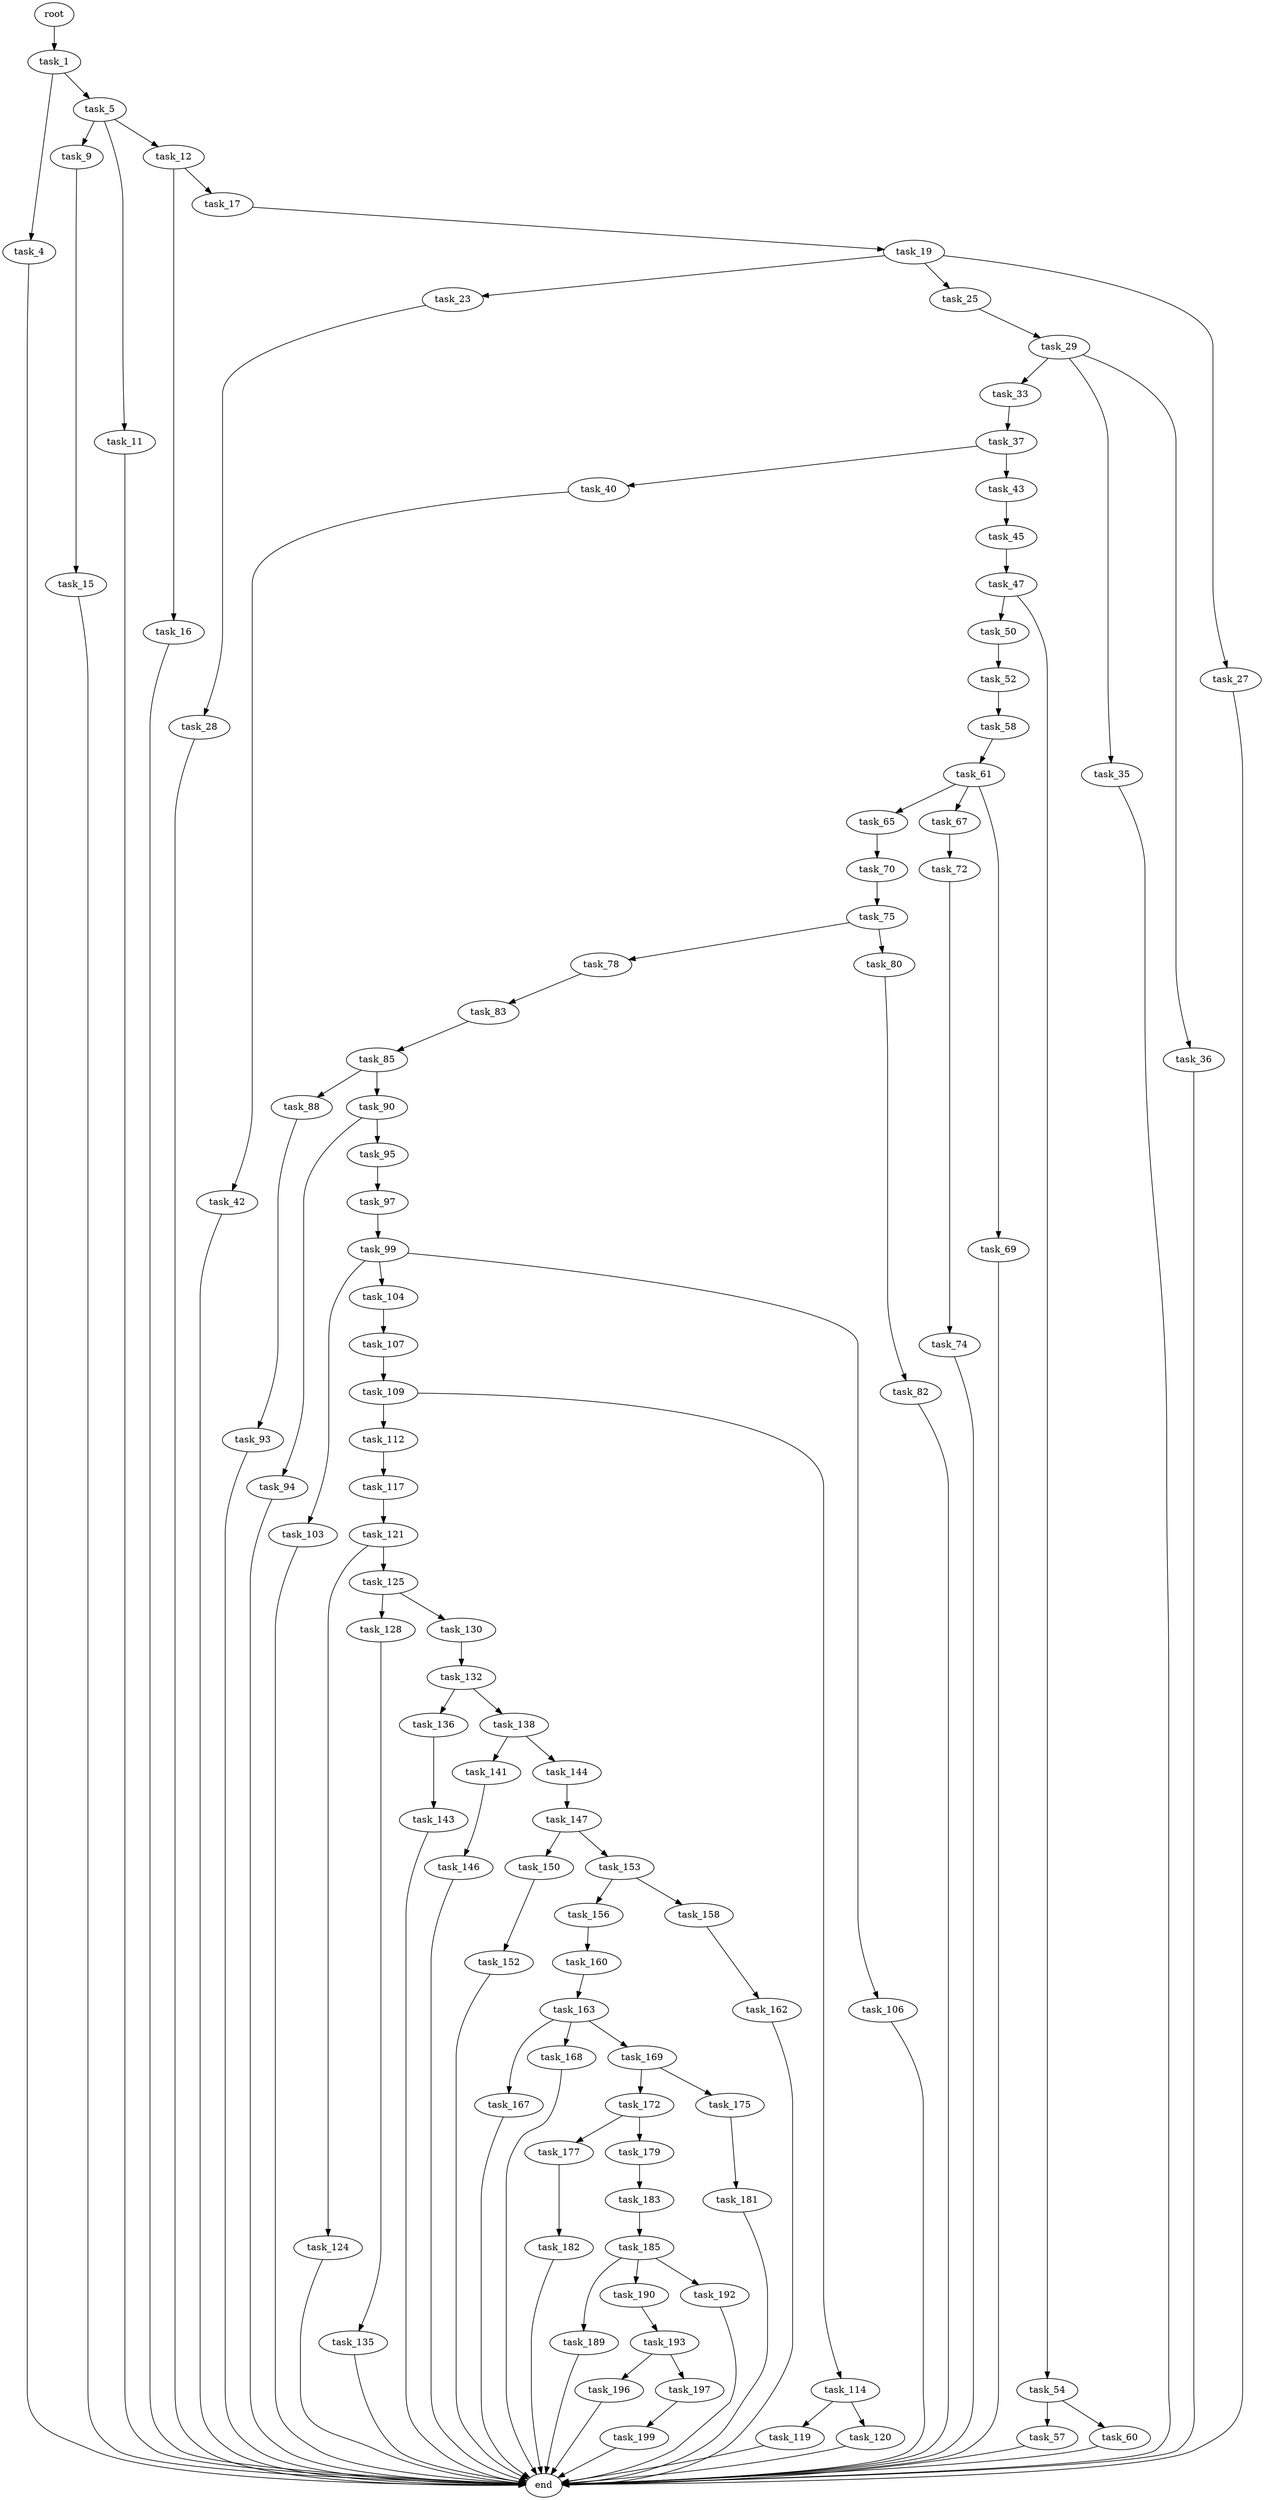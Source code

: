 digraph G {
  root [size="0.000000"];
  task_1 [size="28991029248.000000"];
  task_4 [size="8589934592.000000"];
  task_5 [size="34209616260.000000"];
  task_9 [size="368293445632.000000"];
  task_11 [size="519007867646.000000"];
  task_12 [size="1073741824000.000000"];
  task_15 [size="3931508135.000000"];
  task_16 [size="1391707379.000000"];
  task_17 [size="6357725300.000000"];
  task_19 [size="1870780871.000000"];
  task_23 [size="1073741824000.000000"];
  task_25 [size="1737240543.000000"];
  task_27 [size="1528263845.000000"];
  task_28 [size="368293445632.000000"];
  task_29 [size="68719476736.000000"];
  task_33 [size="8589934592.000000"];
  task_35 [size="848272163116.000000"];
  task_36 [size="38503889548.000000"];
  task_37 [size="14882042406.000000"];
  task_40 [size="39136577787.000000"];
  task_42 [size="54395294799.000000"];
  task_43 [size="677410359786.000000"];
  task_45 [size="605181974373.000000"];
  task_47 [size="1324427567246.000000"];
  task_50 [size="231928233984.000000"];
  task_52 [size="28197466720.000000"];
  task_54 [size="4994659214.000000"];
  task_57 [size="1698342235.000000"];
  task_58 [size="782757789696.000000"];
  task_60 [size="2854546736.000000"];
  task_61 [size="12600769427.000000"];
  task_65 [size="68719476736.000000"];
  task_67 [size="134217728000.000000"];
  task_69 [size="231928233984.000000"];
  task_70 [size="82265447535.000000"];
  task_72 [size="7935238465.000000"];
  task_74 [size="37532659625.000000"];
  task_75 [size="68719476736.000000"];
  task_78 [size="231928233984.000000"];
  task_80 [size="16577081472.000000"];
  task_82 [size="17855844081.000000"];
  task_83 [size="1159663072572.000000"];
  task_85 [size="153114708328.000000"];
  task_88 [size="44774675520.000000"];
  task_90 [size="11162391863.000000"];
  task_93 [size="249355027849.000000"];
  task_94 [size="1073741824000.000000"];
  task_95 [size="795711111.000000"];
  task_97 [size="658662782401.000000"];
  task_99 [size="14793178782.000000"];
  task_103 [size="8419701170.000000"];
  task_104 [size="1803168611.000000"];
  task_106 [size="1324010559.000000"];
  task_107 [size="41275250642.000000"];
  task_109 [size="19638550012.000000"];
  task_112 [size="4196115767.000000"];
  task_114 [size="55174288564.000000"];
  task_117 [size="1575238145.000000"];
  task_119 [size="17364180259.000000"];
  task_120 [size="18634298478.000000"];
  task_121 [size="231928233984.000000"];
  task_124 [size="5688462704.000000"];
  task_125 [size="1073741824000.000000"];
  task_128 [size="8095938485.000000"];
  task_130 [size="356412368079.000000"];
  task_132 [size="11974867203.000000"];
  task_135 [size="549755813888.000000"];
  task_136 [size="782757789696.000000"];
  task_138 [size="231928233984.000000"];
  task_141 [size="20570548099.000000"];
  task_143 [size="134217728000.000000"];
  task_144 [size="1073741824000.000000"];
  task_146 [size="400558142305.000000"];
  task_147 [size="2298244505.000000"];
  task_150 [size="92904401189.000000"];
  task_152 [size="42864006728.000000"];
  task_153 [size="155373901309.000000"];
  task_156 [size="28488520229.000000"];
  task_158 [size="5174441501.000000"];
  task_160 [size="690524276118.000000"];
  task_162 [size="1178021546272.000000"];
  task_163 [size="782757789696.000000"];
  task_167 [size="4948446835.000000"];
  task_168 [size="368293445632.000000"];
  task_169 [size="9347022947.000000"];
  task_172 [size="33799674917.000000"];
  task_175 [size="134217728000.000000"];
  task_177 [size="28991029248.000000"];
  task_179 [size="7331702987.000000"];
  task_181 [size="825965625.000000"];
  task_182 [size="68719476736.000000"];
  task_183 [size="28991029248.000000"];
  task_185 [size="2173573288.000000"];
  task_189 [size="37307530711.000000"];
  task_190 [size="1495292082.000000"];
  task_192 [size="1073741824000.000000"];
  task_193 [size="18311191478.000000"];
  task_196 [size="158955877672.000000"];
  task_197 [size="7098966668.000000"];
  task_199 [size="68719476736.000000"];
  end [size="0.000000"];

  root -> task_1 [size="1.000000"];
  task_1 -> task_4 [size="75497472.000000"];
  task_1 -> task_5 [size="75497472.000000"];
  task_4 -> end [size="1.000000"];
  task_5 -> task_9 [size="838860800.000000"];
  task_5 -> task_11 [size="838860800.000000"];
  task_5 -> task_12 [size="838860800.000000"];
  task_9 -> task_15 [size="411041792.000000"];
  task_11 -> end [size="1.000000"];
  task_12 -> task_16 [size="838860800.000000"];
  task_12 -> task_17 [size="838860800.000000"];
  task_15 -> end [size="1.000000"];
  task_16 -> end [size="1.000000"];
  task_17 -> task_19 [size="679477248.000000"];
  task_19 -> task_23 [size="33554432.000000"];
  task_19 -> task_25 [size="33554432.000000"];
  task_19 -> task_27 [size="33554432.000000"];
  task_23 -> task_28 [size="838860800.000000"];
  task_25 -> task_29 [size="33554432.000000"];
  task_27 -> end [size="1.000000"];
  task_28 -> end [size="1.000000"];
  task_29 -> task_33 [size="134217728.000000"];
  task_29 -> task_35 [size="134217728.000000"];
  task_29 -> task_36 [size="134217728.000000"];
  task_33 -> task_37 [size="33554432.000000"];
  task_35 -> end [size="1.000000"];
  task_36 -> end [size="1.000000"];
  task_37 -> task_40 [size="411041792.000000"];
  task_37 -> task_43 [size="411041792.000000"];
  task_40 -> task_42 [size="33554432.000000"];
  task_42 -> end [size="1.000000"];
  task_43 -> task_45 [size="838860800.000000"];
  task_45 -> task_47 [size="536870912.000000"];
  task_47 -> task_50 [size="838860800.000000"];
  task_47 -> task_54 [size="838860800.000000"];
  task_50 -> task_52 [size="301989888.000000"];
  task_52 -> task_58 [size="679477248.000000"];
  task_54 -> task_57 [size="209715200.000000"];
  task_54 -> task_60 [size="209715200.000000"];
  task_57 -> end [size="1.000000"];
  task_58 -> task_61 [size="679477248.000000"];
  task_60 -> end [size="1.000000"];
  task_61 -> task_65 [size="411041792.000000"];
  task_61 -> task_67 [size="411041792.000000"];
  task_61 -> task_69 [size="411041792.000000"];
  task_65 -> task_70 [size="134217728.000000"];
  task_67 -> task_72 [size="209715200.000000"];
  task_69 -> end [size="1.000000"];
  task_70 -> task_75 [size="75497472.000000"];
  task_72 -> task_74 [size="301989888.000000"];
  task_74 -> end [size="1.000000"];
  task_75 -> task_78 [size="134217728.000000"];
  task_75 -> task_80 [size="134217728.000000"];
  task_78 -> task_83 [size="301989888.000000"];
  task_80 -> task_82 [size="301989888.000000"];
  task_82 -> end [size="1.000000"];
  task_83 -> task_85 [size="838860800.000000"];
  task_85 -> task_88 [size="209715200.000000"];
  task_85 -> task_90 [size="209715200.000000"];
  task_88 -> task_93 [size="33554432.000000"];
  task_90 -> task_94 [size="301989888.000000"];
  task_90 -> task_95 [size="301989888.000000"];
  task_93 -> end [size="1.000000"];
  task_94 -> end [size="1.000000"];
  task_95 -> task_97 [size="33554432.000000"];
  task_97 -> task_99 [size="411041792.000000"];
  task_99 -> task_103 [size="838860800.000000"];
  task_99 -> task_104 [size="838860800.000000"];
  task_99 -> task_106 [size="838860800.000000"];
  task_103 -> end [size="1.000000"];
  task_104 -> task_107 [size="134217728.000000"];
  task_106 -> end [size="1.000000"];
  task_107 -> task_109 [size="838860800.000000"];
  task_109 -> task_112 [size="536870912.000000"];
  task_109 -> task_114 [size="536870912.000000"];
  task_112 -> task_117 [size="75497472.000000"];
  task_114 -> task_119 [size="75497472.000000"];
  task_114 -> task_120 [size="75497472.000000"];
  task_117 -> task_121 [size="33554432.000000"];
  task_119 -> end [size="1.000000"];
  task_120 -> end [size="1.000000"];
  task_121 -> task_124 [size="301989888.000000"];
  task_121 -> task_125 [size="301989888.000000"];
  task_124 -> end [size="1.000000"];
  task_125 -> task_128 [size="838860800.000000"];
  task_125 -> task_130 [size="838860800.000000"];
  task_128 -> task_135 [size="536870912.000000"];
  task_130 -> task_132 [size="536870912.000000"];
  task_132 -> task_136 [size="536870912.000000"];
  task_132 -> task_138 [size="536870912.000000"];
  task_135 -> end [size="1.000000"];
  task_136 -> task_143 [size="679477248.000000"];
  task_138 -> task_141 [size="301989888.000000"];
  task_138 -> task_144 [size="301989888.000000"];
  task_141 -> task_146 [size="838860800.000000"];
  task_143 -> end [size="1.000000"];
  task_144 -> task_147 [size="838860800.000000"];
  task_146 -> end [size="1.000000"];
  task_147 -> task_150 [size="75497472.000000"];
  task_147 -> task_153 [size="75497472.000000"];
  task_150 -> task_152 [size="75497472.000000"];
  task_152 -> end [size="1.000000"];
  task_153 -> task_156 [size="301989888.000000"];
  task_153 -> task_158 [size="301989888.000000"];
  task_156 -> task_160 [size="838860800.000000"];
  task_158 -> task_162 [size="209715200.000000"];
  task_160 -> task_163 [size="679477248.000000"];
  task_162 -> end [size="1.000000"];
  task_163 -> task_167 [size="679477248.000000"];
  task_163 -> task_168 [size="679477248.000000"];
  task_163 -> task_169 [size="679477248.000000"];
  task_167 -> end [size="1.000000"];
  task_168 -> end [size="1.000000"];
  task_169 -> task_172 [size="209715200.000000"];
  task_169 -> task_175 [size="209715200.000000"];
  task_172 -> task_177 [size="679477248.000000"];
  task_172 -> task_179 [size="679477248.000000"];
  task_175 -> task_181 [size="209715200.000000"];
  task_177 -> task_182 [size="75497472.000000"];
  task_179 -> task_183 [size="209715200.000000"];
  task_181 -> end [size="1.000000"];
  task_182 -> end [size="1.000000"];
  task_183 -> task_185 [size="75497472.000000"];
  task_185 -> task_189 [size="75497472.000000"];
  task_185 -> task_190 [size="75497472.000000"];
  task_185 -> task_192 [size="75497472.000000"];
  task_189 -> end [size="1.000000"];
  task_190 -> task_193 [size="33554432.000000"];
  task_192 -> end [size="1.000000"];
  task_193 -> task_196 [size="411041792.000000"];
  task_193 -> task_197 [size="411041792.000000"];
  task_196 -> end [size="1.000000"];
  task_197 -> task_199 [size="536870912.000000"];
  task_199 -> end [size="1.000000"];
}
